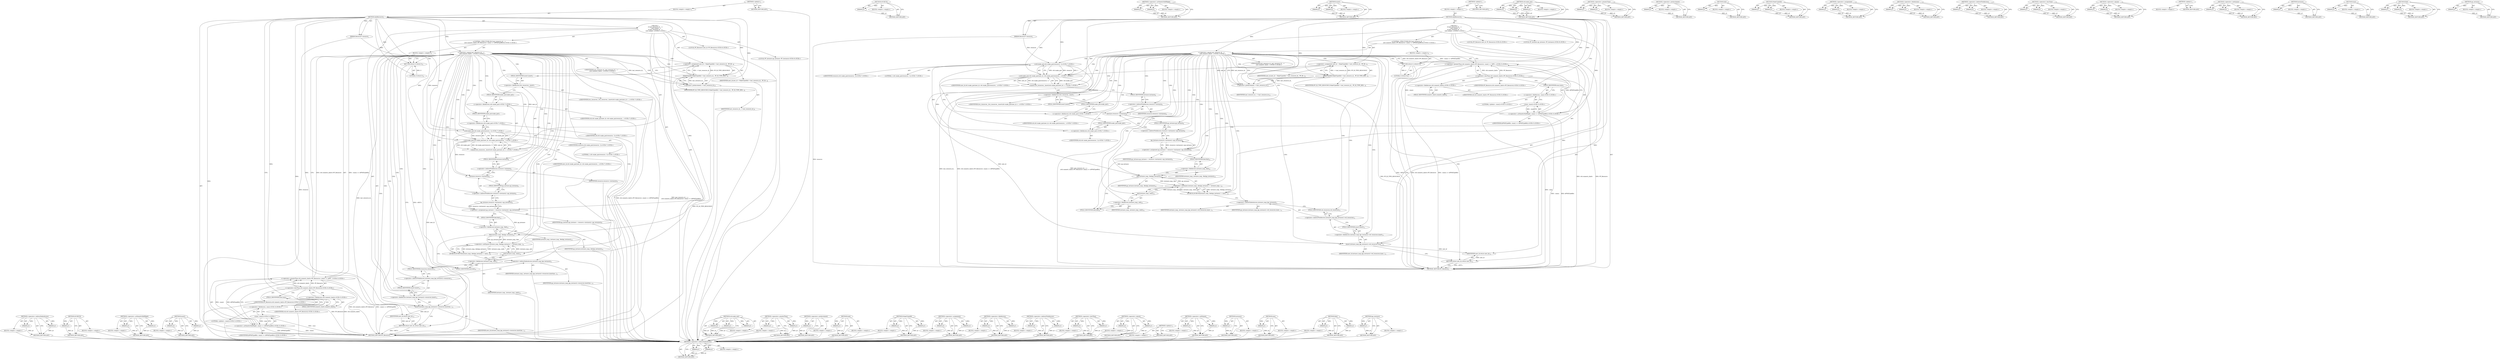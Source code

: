 digraph "pp_instance" {
vulnerable_193 [label=<(METHOD,&lt;operator&gt;.indirectIndexAccess)>];
vulnerable_194 [label=<(PARAM,p1)>];
vulnerable_195 [label=<(PARAM,p2)>];
vulnerable_196 [label=<(BLOCK,&lt;empty&gt;,&lt;empty&gt;)>];
vulnerable_197 [label=<(METHOD_RETURN,ANY)>];
vulnerable_175 [label=<(METHOD,DCHECK)>];
vulnerable_176 [label=<(PARAM,p1)>];
vulnerable_177 [label=<(BLOCK,&lt;empty&gt;,&lt;empty&gt;)>];
vulnerable_178 [label=<(METHOD_RETURN,ANY)>];
vulnerable_128 [label=<(METHOD,&lt;operator&gt;.arithmeticShiftRight)>];
vulnerable_129 [label=<(PARAM,p1)>];
vulnerable_130 [label=<(PARAM,p2)>];
vulnerable_131 [label=<(BLOCK,&lt;empty&gt;,&lt;empty&gt;)>];
vulnerable_132 [label=<(METHOD_RETURN,ANY)>];
vulnerable_151 [label=<(METHOD,insert)>];
vulnerable_152 [label=<(PARAM,p1)>];
vulnerable_153 [label=<(PARAM,p2)>];
vulnerable_154 [label=<(BLOCK,&lt;empty&gt;,&lt;empty&gt;)>];
vulnerable_155 [label=<(METHOD_RETURN,ANY)>];
vulnerable_6 [label=<(METHOD,&lt;global&gt;)<SUB>1</SUB>>];
vulnerable_7 [label=<(BLOCK,&lt;empty&gt;,&lt;empty&gt;)<SUB>1</SUB>>];
vulnerable_8 [label=<(METHOD,AddResource)<SUB>1</SUB>>];
vulnerable_9 [label=<(PARAM,Resource* resource)<SUB>1</SUB>>];
vulnerable_10 [label="<(BLOCK,{
   if (last_resource_id_ ==
      (std::numer...,{
   if (last_resource_id_ ==
      (std::numer...)<SUB>1</SUB>>"];
vulnerable_11 [label="<(CONTROL_STRUCTURE,IF,if (last_resource_id_ ==
      (std::numeric_limits&lt;PP_Resource&gt;::max() &gt;&gt; kPPIdTypeBits)))<SUB>2</SUB>>"];
vulnerable_12 [label="<(&lt;operator&gt;.equals,last_resource_id_ ==
      (std::numeric_limits...)<SUB>2</SUB>>"];
vulnerable_13 [label="<(IDENTIFIER,last_resource_id_,last_resource_id_ ==
      (std::numeric_limits...)<SUB>2</SUB>>"];
vulnerable_14 [label="<(&lt;operator&gt;.greaterThan,std::numeric_limits&lt;PP_Resource&gt;::max() &gt;&gt; kPPI...)<SUB>3</SUB>>"];
vulnerable_15 [label="<(&lt;operator&gt;.lessThan,std::numeric_limits&lt;PP_Resource)<SUB>3</SUB>>"];
vulnerable_16 [label="<(&lt;operator&gt;.fieldAccess,std::numeric_limits)<SUB>3</SUB>>"];
vulnerable_17 [label="<(IDENTIFIER,std,std::numeric_limits&lt;PP_Resource)<SUB>3</SUB>>"];
vulnerable_18 [label=<(FIELD_IDENTIFIER,numeric_limits,numeric_limits)<SUB>3</SUB>>];
vulnerable_19 [label="<(IDENTIFIER,PP_Resource,std::numeric_limits&lt;PP_Resource)<SUB>3</SUB>>"];
vulnerable_20 [label="<(&lt;operator&gt;.arithmeticShiftRight,::max() &gt;&gt; kPPIdTypeBits)<SUB>3</SUB>>"];
vulnerable_21 [label="<(max,::max())<SUB>3</SUB>>"];
vulnerable_22 [label="<(&lt;operator&gt;.fieldAccess,::max)<SUB>3</SUB>>"];
vulnerable_23 [label="<(LITERAL,&lt;global&gt;,::max())<SUB>3</SUB>>"];
vulnerable_24 [label=<(FIELD_IDENTIFIER,max,max)<SUB>3</SUB>>];
vulnerable_25 [label="<(IDENTIFIER,kPPIdTypeBits,::max() &gt;&gt; kPPIdTypeBits)<SUB>3</SUB>>"];
vulnerable_26 [label=<(BLOCK,&lt;empty&gt;,&lt;empty&gt;)<SUB>4</SUB>>];
vulnerable_27 [label=<(RETURN,return 0;,return 0;)<SUB>4</SUB>>];
vulnerable_28 [label=<(LITERAL,0,return 0;)<SUB>4</SUB>>];
vulnerable_29 [label="<(LOCAL,PP_Resource new_id: PP_Resource)<SUB>6</SUB>>"];
vulnerable_30 [label=<(&lt;operator&gt;.assignment,new_id = MakeTypedId(++last_resource_id_, PP_ID...)<SUB>6</SUB>>];
vulnerable_31 [label=<(IDENTIFIER,new_id,new_id = MakeTypedId(++last_resource_id_, PP_ID...)<SUB>6</SUB>>];
vulnerable_32 [label=<(MakeTypedId,MakeTypedId(++last_resource_id_, PP_ID_TYPE_RES...)<SUB>6</SUB>>];
vulnerable_33 [label=<(&lt;operator&gt;.preIncrement,++last_resource_id_)<SUB>6</SUB>>];
vulnerable_34 [label=<(IDENTIFIER,last_resource_id_,++last_resource_id_)<SUB>6</SUB>>];
vulnerable_35 [label=<(IDENTIFIER,PP_ID_TYPE_RESOURCE,MakeTypedId(++last_resource_id_, PP_ID_TYPE_RES...)<SUB>6</SUB>>];
vulnerable_36 [label="<(insert,live_resources_.insert(std::make_pair(new_id, s...)<SUB>7</SUB>>"];
vulnerable_37 [label=<(&lt;operator&gt;.fieldAccess,live_resources_.insert)<SUB>7</SUB>>];
vulnerable_38 [label="<(IDENTIFIER,live_resources_,live_resources_.insert(std::make_pair(new_id, s...)<SUB>7</SUB>>"];
vulnerable_39 [label=<(FIELD_IDENTIFIER,insert,insert)<SUB>7</SUB>>];
vulnerable_40 [label="<(std.make_pair,std::make_pair(new_id, std::make_pair(resource,...)<SUB>7</SUB>>"];
vulnerable_41 [label="<(&lt;operator&gt;.fieldAccess,std::make_pair)<SUB>7</SUB>>"];
vulnerable_42 [label="<(IDENTIFIER,std,std::make_pair(new_id, std::make_pair(resource,...)<SUB>7</SUB>>"];
vulnerable_43 [label=<(FIELD_IDENTIFIER,make_pair,make_pair)<SUB>7</SUB>>];
vulnerable_44 [label="<(IDENTIFIER,new_id,std::make_pair(new_id, std::make_pair(resource,...)<SUB>7</SUB>>"];
vulnerable_45 [label="<(std.make_pair,std::make_pair(resource, 1))<SUB>7</SUB>>"];
vulnerable_46 [label="<(&lt;operator&gt;.fieldAccess,std::make_pair)<SUB>7</SUB>>"];
vulnerable_47 [label="<(IDENTIFIER,std,std::make_pair(resource, 1))<SUB>7</SUB>>"];
vulnerable_48 [label=<(FIELD_IDENTIFIER,make_pair,make_pair)<SUB>7</SUB>>];
vulnerable_49 [label="<(IDENTIFIER,resource,std::make_pair(resource, 1))<SUB>7</SUB>>"];
vulnerable_50 [label="<(LITERAL,1,std::make_pair(resource, 1))<SUB>7</SUB>>"];
vulnerable_51 [label="<(LOCAL,PP_Instance pp_instance: PP_Instance)<SUB>9</SUB>>"];
vulnerable_52 [label=<(&lt;operator&gt;.assignment,pp_instance = resource-&gt;instance()-&gt;pp_instance())<SUB>9</SUB>>];
vulnerable_53 [label=<(IDENTIFIER,pp_instance,pp_instance = resource-&gt;instance()-&gt;pp_instance())<SUB>9</SUB>>];
vulnerable_54 [label=<(pp_instance,resource-&gt;instance()-&gt;pp_instance())<SUB>9</SUB>>];
vulnerable_55 [label=<(&lt;operator&gt;.indirectFieldAccess,resource-&gt;instance()-&gt;pp_instance)<SUB>9</SUB>>];
vulnerable_56 [label=<(instance,resource-&gt;instance())<SUB>9</SUB>>];
vulnerable_57 [label=<(&lt;operator&gt;.indirectFieldAccess,resource-&gt;instance)<SUB>9</SUB>>];
vulnerable_58 [label=<(IDENTIFIER,resource,resource-&gt;instance())<SUB>9</SUB>>];
vulnerable_59 [label=<(FIELD_IDENTIFIER,instance,instance)<SUB>9</SUB>>];
vulnerable_60 [label=<(FIELD_IDENTIFIER,pp_instance,pp_instance)<SUB>9</SUB>>];
vulnerable_61 [label=<(DCHECK,DCHECK(instance_map_.find(pp_instance) != insta...)<SUB>10</SUB>>];
vulnerable_62 [label=<(&lt;operator&gt;.notEquals,instance_map_.find(pp_instance) != instance_map...)<SUB>10</SUB>>];
vulnerable_63 [label=<(find,instance_map_.find(pp_instance))<SUB>10</SUB>>];
vulnerable_64 [label=<(&lt;operator&gt;.fieldAccess,instance_map_.find)<SUB>10</SUB>>];
vulnerable_65 [label=<(IDENTIFIER,instance_map_,instance_map_.find(pp_instance))<SUB>10</SUB>>];
vulnerable_66 [label=<(FIELD_IDENTIFIER,find,find)<SUB>10</SUB>>];
vulnerable_67 [label=<(IDENTIFIER,pp_instance,instance_map_.find(pp_instance))<SUB>10</SUB>>];
vulnerable_68 [label=<(end,instance_map_.end())<SUB>10</SUB>>];
vulnerable_69 [label=<(&lt;operator&gt;.fieldAccess,instance_map_.end)<SUB>10</SUB>>];
vulnerable_70 [label=<(IDENTIFIER,instance_map_,instance_map_.end())<SUB>10</SUB>>];
vulnerable_71 [label=<(FIELD_IDENTIFIER,end,end)<SUB>10</SUB>>];
vulnerable_72 [label=<(insert,instance_map_[pp_instance]-&gt;resources.insert(ne...)<SUB>11</SUB>>];
vulnerable_73 [label=<(&lt;operator&gt;.fieldAccess,instance_map_[pp_instance]-&gt;resources.insert)<SUB>11</SUB>>];
vulnerable_74 [label=<(&lt;operator&gt;.indirectFieldAccess,instance_map_[pp_instance]-&gt;resources)<SUB>11</SUB>>];
vulnerable_75 [label=<(&lt;operator&gt;.indirectIndexAccess,instance_map_[pp_instance])<SUB>11</SUB>>];
vulnerable_76 [label=<(IDENTIFIER,instance_map_,instance_map_[pp_instance]-&gt;resources.insert(ne...)<SUB>11</SUB>>];
vulnerable_77 [label=<(IDENTIFIER,pp_instance,instance_map_[pp_instance]-&gt;resources.insert(ne...)<SUB>11</SUB>>];
vulnerable_78 [label=<(FIELD_IDENTIFIER,resources,resources)<SUB>11</SUB>>];
vulnerable_79 [label=<(FIELD_IDENTIFIER,insert,insert)<SUB>11</SUB>>];
vulnerable_80 [label=<(IDENTIFIER,new_id,instance_map_[pp_instance]-&gt;resources.insert(ne...)<SUB>11</SUB>>];
vulnerable_81 [label=<(RETURN,return new_id;,return new_id;)<SUB>12</SUB>>];
vulnerable_82 [label=<(IDENTIFIER,new_id,return new_id;)<SUB>12</SUB>>];
vulnerable_83 [label=<(METHOD_RETURN,PP_Resource)<SUB>1</SUB>>];
vulnerable_85 [label=<(METHOD_RETURN,ANY)<SUB>1</SUB>>];
vulnerable_156 [label=<(METHOD,std.make_pair)>];
vulnerable_157 [label=<(PARAM,p1)>];
vulnerable_158 [label=<(PARAM,p2)>];
vulnerable_159 [label=<(PARAM,p3)>];
vulnerable_160 [label=<(BLOCK,&lt;empty&gt;,&lt;empty&gt;)>];
vulnerable_161 [label=<(METHOD_RETURN,ANY)>];
vulnerable_113 [label=<(METHOD,&lt;operator&gt;.greaterThan)>];
vulnerable_114 [label=<(PARAM,p1)>];
vulnerable_115 [label=<(PARAM,p2)>];
vulnerable_116 [label=<(BLOCK,&lt;empty&gt;,&lt;empty&gt;)>];
vulnerable_117 [label=<(METHOD_RETURN,ANY)>];
vulnerable_147 [label=<(METHOD,&lt;operator&gt;.preIncrement)>];
vulnerable_148 [label=<(PARAM,p1)>];
vulnerable_149 [label=<(BLOCK,&lt;empty&gt;,&lt;empty&gt;)>];
vulnerable_150 [label=<(METHOD_RETURN,ANY)>];
vulnerable_189 [label=<(METHOD,end)>];
vulnerable_190 [label=<(PARAM,p1)>];
vulnerable_191 [label=<(BLOCK,&lt;empty&gt;,&lt;empty&gt;)>];
vulnerable_192 [label=<(METHOD_RETURN,ANY)>];
vulnerable_142 [label=<(METHOD,MakeTypedId)>];
vulnerable_143 [label=<(PARAM,p1)>];
vulnerable_144 [label=<(PARAM,p2)>];
vulnerable_145 [label=<(BLOCK,&lt;empty&gt;,&lt;empty&gt;)>];
vulnerable_146 [label=<(METHOD_RETURN,ANY)>];
vulnerable_137 [label=<(METHOD,&lt;operator&gt;.assignment)>];
vulnerable_138 [label=<(PARAM,p1)>];
vulnerable_139 [label=<(PARAM,p2)>];
vulnerable_140 [label=<(BLOCK,&lt;empty&gt;,&lt;empty&gt;)>];
vulnerable_141 [label=<(METHOD_RETURN,ANY)>];
vulnerable_123 [label=<(METHOD,&lt;operator&gt;.fieldAccess)>];
vulnerable_124 [label=<(PARAM,p1)>];
vulnerable_125 [label=<(PARAM,p2)>];
vulnerable_126 [label=<(BLOCK,&lt;empty&gt;,&lt;empty&gt;)>];
vulnerable_127 [label=<(METHOD_RETURN,ANY)>];
vulnerable_166 [label=<(METHOD,&lt;operator&gt;.indirectFieldAccess)>];
vulnerable_167 [label=<(PARAM,p1)>];
vulnerable_168 [label=<(PARAM,p2)>];
vulnerable_169 [label=<(BLOCK,&lt;empty&gt;,&lt;empty&gt;)>];
vulnerable_170 [label=<(METHOD_RETURN,ANY)>];
vulnerable_118 [label=<(METHOD,&lt;operator&gt;.lessThan)>];
vulnerable_119 [label=<(PARAM,p1)>];
vulnerable_120 [label=<(PARAM,p2)>];
vulnerable_121 [label=<(BLOCK,&lt;empty&gt;,&lt;empty&gt;)>];
vulnerable_122 [label=<(METHOD_RETURN,ANY)>];
vulnerable_108 [label=<(METHOD,&lt;operator&gt;.equals)>];
vulnerable_109 [label=<(PARAM,p1)>];
vulnerable_110 [label=<(PARAM,p2)>];
vulnerable_111 [label=<(BLOCK,&lt;empty&gt;,&lt;empty&gt;)>];
vulnerable_112 [label=<(METHOD_RETURN,ANY)>];
vulnerable_102 [label=<(METHOD,&lt;global&gt;)<SUB>1</SUB>>];
vulnerable_103 [label=<(BLOCK,&lt;empty&gt;,&lt;empty&gt;)>];
vulnerable_104 [label=<(METHOD_RETURN,ANY)>];
vulnerable_179 [label=<(METHOD,&lt;operator&gt;.notEquals)>];
vulnerable_180 [label=<(PARAM,p1)>];
vulnerable_181 [label=<(PARAM,p2)>];
vulnerable_182 [label=<(BLOCK,&lt;empty&gt;,&lt;empty&gt;)>];
vulnerable_183 [label=<(METHOD_RETURN,ANY)>];
vulnerable_171 [label=<(METHOD,instance)>];
vulnerable_172 [label=<(PARAM,p1)>];
vulnerable_173 [label=<(BLOCK,&lt;empty&gt;,&lt;empty&gt;)>];
vulnerable_174 [label=<(METHOD_RETURN,ANY)>];
vulnerable_133 [label=<(METHOD,max)>];
vulnerable_134 [label=<(PARAM,p1)>];
vulnerable_135 [label=<(BLOCK,&lt;empty&gt;,&lt;empty&gt;)>];
vulnerable_136 [label=<(METHOD_RETURN,ANY)>];
vulnerable_184 [label=<(METHOD,find)>];
vulnerable_185 [label=<(PARAM,p1)>];
vulnerable_186 [label=<(PARAM,p2)>];
vulnerable_187 [label=<(BLOCK,&lt;empty&gt;,&lt;empty&gt;)>];
vulnerable_188 [label=<(METHOD_RETURN,ANY)>];
vulnerable_162 [label=<(METHOD,pp_instance)>];
vulnerable_163 [label=<(PARAM,p1)>];
vulnerable_164 [label=<(BLOCK,&lt;empty&gt;,&lt;empty&gt;)>];
vulnerable_165 [label=<(METHOD_RETURN,ANY)>];
fixed_193 [label=<(METHOD,&lt;operator&gt;.indirectIndexAccess)>];
fixed_194 [label=<(PARAM,p1)>];
fixed_195 [label=<(PARAM,p2)>];
fixed_196 [label=<(BLOCK,&lt;empty&gt;,&lt;empty&gt;)>];
fixed_197 [label=<(METHOD_RETURN,ANY)>];
fixed_175 [label=<(METHOD,DCHECK)>];
fixed_176 [label=<(PARAM,p1)>];
fixed_177 [label=<(BLOCK,&lt;empty&gt;,&lt;empty&gt;)>];
fixed_178 [label=<(METHOD_RETURN,ANY)>];
fixed_128 [label=<(METHOD,&lt;operator&gt;.arithmeticShiftRight)>];
fixed_129 [label=<(PARAM,p1)>];
fixed_130 [label=<(PARAM,p2)>];
fixed_131 [label=<(BLOCK,&lt;empty&gt;,&lt;empty&gt;)>];
fixed_132 [label=<(METHOD_RETURN,ANY)>];
fixed_151 [label=<(METHOD,insert)>];
fixed_152 [label=<(PARAM,p1)>];
fixed_153 [label=<(PARAM,p2)>];
fixed_154 [label=<(BLOCK,&lt;empty&gt;,&lt;empty&gt;)>];
fixed_155 [label=<(METHOD_RETURN,ANY)>];
fixed_6 [label=<(METHOD,&lt;global&gt;)<SUB>1</SUB>>];
fixed_7 [label=<(BLOCK,&lt;empty&gt;,&lt;empty&gt;)<SUB>1</SUB>>];
fixed_8 [label=<(METHOD,AddResource)<SUB>1</SUB>>];
fixed_9 [label=<(PARAM,Resource* resource)<SUB>1</SUB>>];
fixed_10 [label="<(BLOCK,{
   if (last_resource_id_ ==
      (std::numer...,{
   if (last_resource_id_ ==
      (std::numer...)<SUB>1</SUB>>"];
fixed_11 [label="<(CONTROL_STRUCTURE,IF,if (last_resource_id_ ==
      (std::numeric_limits&lt;PP_Resource&gt;::max() &gt;&gt; kPPIdTypeBits)))<SUB>2</SUB>>"];
fixed_12 [label="<(&lt;operator&gt;.equals,last_resource_id_ ==
      (std::numeric_limits...)<SUB>2</SUB>>"];
fixed_13 [label="<(IDENTIFIER,last_resource_id_,last_resource_id_ ==
      (std::numeric_limits...)<SUB>2</SUB>>"];
fixed_14 [label="<(&lt;operator&gt;.greaterThan,std::numeric_limits&lt;PP_Resource&gt;::max() &gt;&gt; kPPI...)<SUB>3</SUB>>"];
fixed_15 [label="<(&lt;operator&gt;.lessThan,std::numeric_limits&lt;PP_Resource)<SUB>3</SUB>>"];
fixed_16 [label="<(&lt;operator&gt;.fieldAccess,std::numeric_limits)<SUB>3</SUB>>"];
fixed_17 [label="<(IDENTIFIER,std,std::numeric_limits&lt;PP_Resource)<SUB>3</SUB>>"];
fixed_18 [label=<(FIELD_IDENTIFIER,numeric_limits,numeric_limits)<SUB>3</SUB>>];
fixed_19 [label="<(IDENTIFIER,PP_Resource,std::numeric_limits&lt;PP_Resource)<SUB>3</SUB>>"];
fixed_20 [label="<(&lt;operator&gt;.arithmeticShiftRight,::max() &gt;&gt; kPPIdTypeBits)<SUB>3</SUB>>"];
fixed_21 [label="<(max,::max())<SUB>3</SUB>>"];
fixed_22 [label="<(&lt;operator&gt;.fieldAccess,::max)<SUB>3</SUB>>"];
fixed_23 [label="<(LITERAL,&lt;global&gt;,::max())<SUB>3</SUB>>"];
fixed_24 [label=<(FIELD_IDENTIFIER,max,max)<SUB>3</SUB>>];
fixed_25 [label="<(IDENTIFIER,kPPIdTypeBits,::max() &gt;&gt; kPPIdTypeBits)<SUB>3</SUB>>"];
fixed_26 [label=<(BLOCK,&lt;empty&gt;,&lt;empty&gt;)<SUB>4</SUB>>];
fixed_27 [label=<(RETURN,return 0;,return 0;)<SUB>4</SUB>>];
fixed_28 [label=<(LITERAL,0,return 0;)<SUB>4</SUB>>];
fixed_29 [label="<(LOCAL,PP_Resource new_id: PP_Resource)<SUB>6</SUB>>"];
fixed_30 [label=<(&lt;operator&gt;.assignment,new_id = MakeTypedId(++last_resource_id_, PP_ID...)<SUB>6</SUB>>];
fixed_31 [label=<(IDENTIFIER,new_id,new_id = MakeTypedId(++last_resource_id_, PP_ID...)<SUB>6</SUB>>];
fixed_32 [label=<(MakeTypedId,MakeTypedId(++last_resource_id_, PP_ID_TYPE_RES...)<SUB>6</SUB>>];
fixed_33 [label=<(&lt;operator&gt;.preIncrement,++last_resource_id_)<SUB>6</SUB>>];
fixed_34 [label=<(IDENTIFIER,last_resource_id_,++last_resource_id_)<SUB>6</SUB>>];
fixed_35 [label=<(IDENTIFIER,PP_ID_TYPE_RESOURCE,MakeTypedId(++last_resource_id_, PP_ID_TYPE_RES...)<SUB>6</SUB>>];
fixed_36 [label="<(insert,live_resources_.insert(std::make_pair(new_id, s...)<SUB>7</SUB>>"];
fixed_37 [label=<(&lt;operator&gt;.fieldAccess,live_resources_.insert)<SUB>7</SUB>>];
fixed_38 [label="<(IDENTIFIER,live_resources_,live_resources_.insert(std::make_pair(new_id, s...)<SUB>7</SUB>>"];
fixed_39 [label=<(FIELD_IDENTIFIER,insert,insert)<SUB>7</SUB>>];
fixed_40 [label="<(std.make_pair,std::make_pair(new_id, std::make_pair(resource,...)<SUB>7</SUB>>"];
fixed_41 [label="<(&lt;operator&gt;.fieldAccess,std::make_pair)<SUB>7</SUB>>"];
fixed_42 [label="<(IDENTIFIER,std,std::make_pair(new_id, std::make_pair(resource,...)<SUB>7</SUB>>"];
fixed_43 [label=<(FIELD_IDENTIFIER,make_pair,make_pair)<SUB>7</SUB>>];
fixed_44 [label="<(IDENTIFIER,new_id,std::make_pair(new_id, std::make_pair(resource,...)<SUB>7</SUB>>"];
fixed_45 [label="<(std.make_pair,std::make_pair(resource, 1))<SUB>7</SUB>>"];
fixed_46 [label="<(&lt;operator&gt;.fieldAccess,std::make_pair)<SUB>7</SUB>>"];
fixed_47 [label="<(IDENTIFIER,std,std::make_pair(resource, 1))<SUB>7</SUB>>"];
fixed_48 [label=<(FIELD_IDENTIFIER,make_pair,make_pair)<SUB>7</SUB>>];
fixed_49 [label="<(IDENTIFIER,resource,std::make_pair(resource, 1))<SUB>7</SUB>>"];
fixed_50 [label="<(LITERAL,1,std::make_pair(resource, 1))<SUB>7</SUB>>"];
fixed_51 [label="<(LOCAL,PP_Instance pp_instance: PP_Instance)<SUB>9</SUB>>"];
fixed_52 [label=<(&lt;operator&gt;.assignment,pp_instance = resource-&gt;instance()-&gt;pp_instance())<SUB>9</SUB>>];
fixed_53 [label=<(IDENTIFIER,pp_instance,pp_instance = resource-&gt;instance()-&gt;pp_instance())<SUB>9</SUB>>];
fixed_54 [label=<(pp_instance,resource-&gt;instance()-&gt;pp_instance())<SUB>9</SUB>>];
fixed_55 [label=<(&lt;operator&gt;.indirectFieldAccess,resource-&gt;instance()-&gt;pp_instance)<SUB>9</SUB>>];
fixed_56 [label=<(instance,resource-&gt;instance())<SUB>9</SUB>>];
fixed_57 [label=<(&lt;operator&gt;.indirectFieldAccess,resource-&gt;instance)<SUB>9</SUB>>];
fixed_58 [label=<(IDENTIFIER,resource,resource-&gt;instance())<SUB>9</SUB>>];
fixed_59 [label=<(FIELD_IDENTIFIER,instance,instance)<SUB>9</SUB>>];
fixed_60 [label=<(FIELD_IDENTIFIER,pp_instance,pp_instance)<SUB>9</SUB>>];
fixed_61 [label=<(DCHECK,DCHECK(instance_map_.find(pp_instance) != insta...)<SUB>10</SUB>>];
fixed_62 [label=<(&lt;operator&gt;.notEquals,instance_map_.find(pp_instance) != instance_map...)<SUB>10</SUB>>];
fixed_63 [label=<(find,instance_map_.find(pp_instance))<SUB>10</SUB>>];
fixed_64 [label=<(&lt;operator&gt;.fieldAccess,instance_map_.find)<SUB>10</SUB>>];
fixed_65 [label=<(IDENTIFIER,instance_map_,instance_map_.find(pp_instance))<SUB>10</SUB>>];
fixed_66 [label=<(FIELD_IDENTIFIER,find,find)<SUB>10</SUB>>];
fixed_67 [label=<(IDENTIFIER,pp_instance,instance_map_.find(pp_instance))<SUB>10</SUB>>];
fixed_68 [label=<(end,instance_map_.end())<SUB>10</SUB>>];
fixed_69 [label=<(&lt;operator&gt;.fieldAccess,instance_map_.end)<SUB>10</SUB>>];
fixed_70 [label=<(IDENTIFIER,instance_map_,instance_map_.end())<SUB>10</SUB>>];
fixed_71 [label=<(FIELD_IDENTIFIER,end,end)<SUB>10</SUB>>];
fixed_72 [label=<(insert,instance_map_[pp_instance]-&gt;ref_resources.inser...)<SUB>11</SUB>>];
fixed_73 [label=<(&lt;operator&gt;.fieldAccess,instance_map_[pp_instance]-&gt;ref_resources.insert)<SUB>11</SUB>>];
fixed_74 [label=<(&lt;operator&gt;.indirectFieldAccess,instance_map_[pp_instance]-&gt;ref_resources)<SUB>11</SUB>>];
fixed_75 [label=<(&lt;operator&gt;.indirectIndexAccess,instance_map_[pp_instance])<SUB>11</SUB>>];
fixed_76 [label=<(IDENTIFIER,instance_map_,instance_map_[pp_instance]-&gt;ref_resources.inser...)<SUB>11</SUB>>];
fixed_77 [label=<(IDENTIFIER,pp_instance,instance_map_[pp_instance]-&gt;ref_resources.inser...)<SUB>11</SUB>>];
fixed_78 [label=<(FIELD_IDENTIFIER,ref_resources,ref_resources)<SUB>11</SUB>>];
fixed_79 [label=<(FIELD_IDENTIFIER,insert,insert)<SUB>11</SUB>>];
fixed_80 [label=<(IDENTIFIER,new_id,instance_map_[pp_instance]-&gt;ref_resources.inser...)<SUB>11</SUB>>];
fixed_81 [label=<(RETURN,return new_id;,return new_id;)<SUB>12</SUB>>];
fixed_82 [label=<(IDENTIFIER,new_id,return new_id;)<SUB>12</SUB>>];
fixed_83 [label=<(METHOD_RETURN,PP_Resource)<SUB>1</SUB>>];
fixed_85 [label=<(METHOD_RETURN,ANY)<SUB>1</SUB>>];
fixed_156 [label=<(METHOD,std.make_pair)>];
fixed_157 [label=<(PARAM,p1)>];
fixed_158 [label=<(PARAM,p2)>];
fixed_159 [label=<(PARAM,p3)>];
fixed_160 [label=<(BLOCK,&lt;empty&gt;,&lt;empty&gt;)>];
fixed_161 [label=<(METHOD_RETURN,ANY)>];
fixed_113 [label=<(METHOD,&lt;operator&gt;.greaterThan)>];
fixed_114 [label=<(PARAM,p1)>];
fixed_115 [label=<(PARAM,p2)>];
fixed_116 [label=<(BLOCK,&lt;empty&gt;,&lt;empty&gt;)>];
fixed_117 [label=<(METHOD_RETURN,ANY)>];
fixed_147 [label=<(METHOD,&lt;operator&gt;.preIncrement)>];
fixed_148 [label=<(PARAM,p1)>];
fixed_149 [label=<(BLOCK,&lt;empty&gt;,&lt;empty&gt;)>];
fixed_150 [label=<(METHOD_RETURN,ANY)>];
fixed_189 [label=<(METHOD,end)>];
fixed_190 [label=<(PARAM,p1)>];
fixed_191 [label=<(BLOCK,&lt;empty&gt;,&lt;empty&gt;)>];
fixed_192 [label=<(METHOD_RETURN,ANY)>];
fixed_142 [label=<(METHOD,MakeTypedId)>];
fixed_143 [label=<(PARAM,p1)>];
fixed_144 [label=<(PARAM,p2)>];
fixed_145 [label=<(BLOCK,&lt;empty&gt;,&lt;empty&gt;)>];
fixed_146 [label=<(METHOD_RETURN,ANY)>];
fixed_137 [label=<(METHOD,&lt;operator&gt;.assignment)>];
fixed_138 [label=<(PARAM,p1)>];
fixed_139 [label=<(PARAM,p2)>];
fixed_140 [label=<(BLOCK,&lt;empty&gt;,&lt;empty&gt;)>];
fixed_141 [label=<(METHOD_RETURN,ANY)>];
fixed_123 [label=<(METHOD,&lt;operator&gt;.fieldAccess)>];
fixed_124 [label=<(PARAM,p1)>];
fixed_125 [label=<(PARAM,p2)>];
fixed_126 [label=<(BLOCK,&lt;empty&gt;,&lt;empty&gt;)>];
fixed_127 [label=<(METHOD_RETURN,ANY)>];
fixed_166 [label=<(METHOD,&lt;operator&gt;.indirectFieldAccess)>];
fixed_167 [label=<(PARAM,p1)>];
fixed_168 [label=<(PARAM,p2)>];
fixed_169 [label=<(BLOCK,&lt;empty&gt;,&lt;empty&gt;)>];
fixed_170 [label=<(METHOD_RETURN,ANY)>];
fixed_118 [label=<(METHOD,&lt;operator&gt;.lessThan)>];
fixed_119 [label=<(PARAM,p1)>];
fixed_120 [label=<(PARAM,p2)>];
fixed_121 [label=<(BLOCK,&lt;empty&gt;,&lt;empty&gt;)>];
fixed_122 [label=<(METHOD_RETURN,ANY)>];
fixed_108 [label=<(METHOD,&lt;operator&gt;.equals)>];
fixed_109 [label=<(PARAM,p1)>];
fixed_110 [label=<(PARAM,p2)>];
fixed_111 [label=<(BLOCK,&lt;empty&gt;,&lt;empty&gt;)>];
fixed_112 [label=<(METHOD_RETURN,ANY)>];
fixed_102 [label=<(METHOD,&lt;global&gt;)<SUB>1</SUB>>];
fixed_103 [label=<(BLOCK,&lt;empty&gt;,&lt;empty&gt;)>];
fixed_104 [label=<(METHOD_RETURN,ANY)>];
fixed_179 [label=<(METHOD,&lt;operator&gt;.notEquals)>];
fixed_180 [label=<(PARAM,p1)>];
fixed_181 [label=<(PARAM,p2)>];
fixed_182 [label=<(BLOCK,&lt;empty&gt;,&lt;empty&gt;)>];
fixed_183 [label=<(METHOD_RETURN,ANY)>];
fixed_171 [label=<(METHOD,instance)>];
fixed_172 [label=<(PARAM,p1)>];
fixed_173 [label=<(BLOCK,&lt;empty&gt;,&lt;empty&gt;)>];
fixed_174 [label=<(METHOD_RETURN,ANY)>];
fixed_133 [label=<(METHOD,max)>];
fixed_134 [label=<(PARAM,p1)>];
fixed_135 [label=<(BLOCK,&lt;empty&gt;,&lt;empty&gt;)>];
fixed_136 [label=<(METHOD_RETURN,ANY)>];
fixed_184 [label=<(METHOD,find)>];
fixed_185 [label=<(PARAM,p1)>];
fixed_186 [label=<(PARAM,p2)>];
fixed_187 [label=<(BLOCK,&lt;empty&gt;,&lt;empty&gt;)>];
fixed_188 [label=<(METHOD_RETURN,ANY)>];
fixed_162 [label=<(METHOD,pp_instance)>];
fixed_163 [label=<(PARAM,p1)>];
fixed_164 [label=<(BLOCK,&lt;empty&gt;,&lt;empty&gt;)>];
fixed_165 [label=<(METHOD_RETURN,ANY)>];
vulnerable_193 -> vulnerable_194  [key=0, label="AST: "];
vulnerable_193 -> vulnerable_194  [key=1, label="DDG: "];
vulnerable_193 -> vulnerable_196  [key=0, label="AST: "];
vulnerable_193 -> vulnerable_195  [key=0, label="AST: "];
vulnerable_193 -> vulnerable_195  [key=1, label="DDG: "];
vulnerable_193 -> vulnerable_197  [key=0, label="AST: "];
vulnerable_193 -> vulnerable_197  [key=1, label="CFG: "];
vulnerable_194 -> vulnerable_197  [key=0, label="DDG: p1"];
vulnerable_195 -> vulnerable_197  [key=0, label="DDG: p2"];
vulnerable_196 -> fixed_193  [key=0];
vulnerable_197 -> fixed_193  [key=0];
vulnerable_175 -> vulnerable_176  [key=0, label="AST: "];
vulnerable_175 -> vulnerable_176  [key=1, label="DDG: "];
vulnerable_175 -> vulnerable_177  [key=0, label="AST: "];
vulnerable_175 -> vulnerable_178  [key=0, label="AST: "];
vulnerable_175 -> vulnerable_178  [key=1, label="CFG: "];
vulnerable_176 -> vulnerable_178  [key=0, label="DDG: p1"];
vulnerable_177 -> fixed_193  [key=0];
vulnerable_178 -> fixed_193  [key=0];
vulnerable_128 -> vulnerable_129  [key=0, label="AST: "];
vulnerable_128 -> vulnerable_129  [key=1, label="DDG: "];
vulnerable_128 -> vulnerable_131  [key=0, label="AST: "];
vulnerable_128 -> vulnerable_130  [key=0, label="AST: "];
vulnerable_128 -> vulnerable_130  [key=1, label="DDG: "];
vulnerable_128 -> vulnerable_132  [key=0, label="AST: "];
vulnerable_128 -> vulnerable_132  [key=1, label="CFG: "];
vulnerable_129 -> vulnerable_132  [key=0, label="DDG: p1"];
vulnerable_130 -> vulnerable_132  [key=0, label="DDG: p2"];
vulnerable_131 -> fixed_193  [key=0];
vulnerable_132 -> fixed_193  [key=0];
vulnerable_151 -> vulnerable_152  [key=0, label="AST: "];
vulnerable_151 -> vulnerable_152  [key=1, label="DDG: "];
vulnerable_151 -> vulnerable_154  [key=0, label="AST: "];
vulnerable_151 -> vulnerable_153  [key=0, label="AST: "];
vulnerable_151 -> vulnerable_153  [key=1, label="DDG: "];
vulnerable_151 -> vulnerable_155  [key=0, label="AST: "];
vulnerable_151 -> vulnerable_155  [key=1, label="CFG: "];
vulnerable_152 -> vulnerable_155  [key=0, label="DDG: p1"];
vulnerable_153 -> vulnerable_155  [key=0, label="DDG: p2"];
vulnerable_154 -> fixed_193  [key=0];
vulnerable_155 -> fixed_193  [key=0];
vulnerable_6 -> vulnerable_7  [key=0, label="AST: "];
vulnerable_6 -> vulnerable_85  [key=0, label="AST: "];
vulnerable_6 -> vulnerable_85  [key=1, label="CFG: "];
vulnerable_7 -> vulnerable_8  [key=0, label="AST: "];
vulnerable_8 -> vulnerable_9  [key=0, label="AST: "];
vulnerable_8 -> vulnerable_9  [key=1, label="DDG: "];
vulnerable_8 -> vulnerable_10  [key=0, label="AST: "];
vulnerable_8 -> vulnerable_83  [key=0, label="AST: "];
vulnerable_8 -> vulnerable_18  [key=0, label="CFG: "];
vulnerable_8 -> vulnerable_72  [key=0, label="DDG: "];
vulnerable_8 -> vulnerable_82  [key=0, label="DDG: "];
vulnerable_8 -> vulnerable_12  [key=0, label="DDG: "];
vulnerable_8 -> vulnerable_27  [key=0, label="DDG: "];
vulnerable_8 -> vulnerable_32  [key=0, label="DDG: "];
vulnerable_8 -> vulnerable_40  [key=0, label="DDG: "];
vulnerable_8 -> vulnerable_28  [key=0, label="DDG: "];
vulnerable_8 -> vulnerable_33  [key=0, label="DDG: "];
vulnerable_8 -> vulnerable_45  [key=0, label="DDG: "];
vulnerable_8 -> vulnerable_63  [key=0, label="DDG: "];
vulnerable_8 -> vulnerable_15  [key=0, label="DDG: "];
vulnerable_8 -> vulnerable_20  [key=0, label="DDG: "];
vulnerable_9 -> vulnerable_83  [key=0, label="DDG: resource"];
vulnerable_9 -> vulnerable_45  [key=0, label="DDG: resource"];
vulnerable_10 -> vulnerable_11  [key=0, label="AST: "];
vulnerable_10 -> vulnerable_29  [key=0, label="AST: "];
vulnerable_10 -> vulnerable_30  [key=0, label="AST: "];
vulnerable_10 -> vulnerable_36  [key=0, label="AST: "];
vulnerable_10 -> vulnerable_51  [key=0, label="AST: "];
vulnerable_10 -> vulnerable_52  [key=0, label="AST: "];
vulnerable_10 -> vulnerable_61  [key=0, label="AST: "];
vulnerable_10 -> vulnerable_72  [key=0, label="AST: "];
vulnerable_10 -> vulnerable_81  [key=0, label="AST: "];
vulnerable_11 -> vulnerable_12  [key=0, label="AST: "];
vulnerable_11 -> vulnerable_26  [key=0, label="AST: "];
vulnerable_12 -> vulnerable_13  [key=0, label="AST: "];
vulnerable_12 -> vulnerable_14  [key=0, label="AST: "];
vulnerable_12 -> vulnerable_27  [key=0, label="CFG: "];
vulnerable_12 -> vulnerable_27  [key=1, label="CDG: "];
vulnerable_12 -> vulnerable_33  [key=0, label="CFG: "];
vulnerable_12 -> vulnerable_33  [key=1, label="DDG: last_resource_id_"];
vulnerable_12 -> vulnerable_33  [key=2, label="CDG: "];
vulnerable_12 -> vulnerable_83  [key=0, label="DDG: last_resource_id_"];
vulnerable_12 -> vulnerable_83  [key=1, label="DDG: std::numeric_limits&lt;PP_Resource&gt;::max() &gt;&gt; kPPIdTypeBits"];
vulnerable_12 -> vulnerable_83  [key=2, label="DDG: last_resource_id_ ==
      (std::numeric_limits&lt;PP_Resource&gt;::max() &gt;&gt; kPPIdTypeBits)"];
vulnerable_12 -> vulnerable_30  [key=0, label="CDG: "];
vulnerable_12 -> vulnerable_48  [key=0, label="CDG: "];
vulnerable_12 -> vulnerable_32  [key=0, label="CDG: "];
vulnerable_12 -> vulnerable_68  [key=0, label="CDG: "];
vulnerable_12 -> vulnerable_60  [key=0, label="CDG: "];
vulnerable_12 -> vulnerable_73  [key=0, label="CDG: "];
vulnerable_12 -> vulnerable_64  [key=0, label="CDG: "];
vulnerable_12 -> vulnerable_57  [key=0, label="CDG: "];
vulnerable_12 -> vulnerable_66  [key=0, label="CDG: "];
vulnerable_12 -> vulnerable_75  [key=0, label="CDG: "];
vulnerable_12 -> vulnerable_52  [key=0, label="CDG: "];
vulnerable_12 -> vulnerable_37  [key=0, label="CDG: "];
vulnerable_12 -> vulnerable_46  [key=0, label="CDG: "];
vulnerable_12 -> vulnerable_81  [key=0, label="CDG: "];
vulnerable_12 -> vulnerable_72  [key=0, label="CDG: "];
vulnerable_12 -> vulnerable_56  [key=0, label="CDG: "];
vulnerable_12 -> vulnerable_69  [key=0, label="CDG: "];
vulnerable_12 -> vulnerable_74  [key=0, label="CDG: "];
vulnerable_12 -> vulnerable_45  [key=0, label="CDG: "];
vulnerable_12 -> vulnerable_40  [key=0, label="CDG: "];
vulnerable_12 -> vulnerable_59  [key=0, label="CDG: "];
vulnerable_12 -> vulnerable_54  [key=0, label="CDG: "];
vulnerable_12 -> vulnerable_79  [key=0, label="CDG: "];
vulnerable_12 -> vulnerable_43  [key=0, label="CDG: "];
vulnerable_12 -> vulnerable_61  [key=0, label="CDG: "];
vulnerable_12 -> vulnerable_71  [key=0, label="CDG: "];
vulnerable_12 -> vulnerable_36  [key=0, label="CDG: "];
vulnerable_12 -> vulnerable_41  [key=0, label="CDG: "];
vulnerable_12 -> vulnerable_63  [key=0, label="CDG: "];
vulnerable_12 -> vulnerable_55  [key=0, label="CDG: "];
vulnerable_12 -> vulnerable_78  [key=0, label="CDG: "];
vulnerable_12 -> vulnerable_62  [key=0, label="CDG: "];
vulnerable_12 -> vulnerable_39  [key=0, label="CDG: "];
vulnerable_13 -> fixed_193  [key=0];
vulnerable_14 -> vulnerable_15  [key=0, label="AST: "];
vulnerable_14 -> vulnerable_20  [key=0, label="AST: "];
vulnerable_14 -> vulnerable_12  [key=0, label="CFG: "];
vulnerable_14 -> vulnerable_12  [key=1, label="DDG: std::numeric_limits&lt;PP_Resource"];
vulnerable_14 -> vulnerable_12  [key=2, label="DDG: ::max() &gt;&gt; kPPIdTypeBits"];
vulnerable_14 -> vulnerable_83  [key=0, label="DDG: std::numeric_limits&lt;PP_Resource"];
vulnerable_14 -> vulnerable_83  [key=1, label="DDG: ::max() &gt;&gt; kPPIdTypeBits"];
vulnerable_15 -> vulnerable_16  [key=0, label="AST: "];
vulnerable_15 -> vulnerable_19  [key=0, label="AST: "];
vulnerable_15 -> vulnerable_24  [key=0, label="CFG: "];
vulnerable_15 -> vulnerable_83  [key=0, label="DDG: std::numeric_limits"];
vulnerable_15 -> vulnerable_83  [key=1, label="DDG: PP_Resource"];
vulnerable_15 -> vulnerable_14  [key=0, label="DDG: std::numeric_limits"];
vulnerable_15 -> vulnerable_14  [key=1, label="DDG: PP_Resource"];
vulnerable_16 -> vulnerable_17  [key=0, label="AST: "];
vulnerable_16 -> vulnerable_18  [key=0, label="AST: "];
vulnerable_16 -> vulnerable_15  [key=0, label="CFG: "];
vulnerable_17 -> fixed_193  [key=0];
vulnerable_18 -> vulnerable_16  [key=0, label="CFG: "];
vulnerable_19 -> fixed_193  [key=0];
vulnerable_20 -> vulnerable_21  [key=0, label="AST: "];
vulnerable_20 -> vulnerable_25  [key=0, label="AST: "];
vulnerable_20 -> vulnerable_14  [key=0, label="CFG: "];
vulnerable_20 -> vulnerable_14  [key=1, label="DDG: ::max()"];
vulnerable_20 -> vulnerable_14  [key=2, label="DDG: kPPIdTypeBits"];
vulnerable_20 -> vulnerable_83  [key=0, label="DDG: ::max()"];
vulnerable_20 -> vulnerable_83  [key=1, label="DDG: kPPIdTypeBits"];
vulnerable_21 -> vulnerable_22  [key=0, label="AST: "];
vulnerable_21 -> vulnerable_20  [key=0, label="CFG: "];
vulnerable_21 -> vulnerable_20  [key=1, label="DDG: ::max"];
vulnerable_21 -> vulnerable_83  [key=0, label="DDG: ::max"];
vulnerable_22 -> vulnerable_23  [key=0, label="AST: "];
vulnerable_22 -> vulnerable_24  [key=0, label="AST: "];
vulnerable_22 -> vulnerable_21  [key=0, label="CFG: "];
vulnerable_23 -> fixed_193  [key=0];
vulnerable_24 -> vulnerable_22  [key=0, label="CFG: "];
vulnerable_25 -> fixed_193  [key=0];
vulnerable_26 -> vulnerable_27  [key=0, label="AST: "];
vulnerable_27 -> vulnerable_28  [key=0, label="AST: "];
vulnerable_27 -> vulnerable_83  [key=0, label="CFG: "];
vulnerable_27 -> vulnerable_83  [key=1, label="DDG: &lt;RET&gt;"];
vulnerable_28 -> vulnerable_27  [key=0, label="DDG: 0"];
vulnerable_29 -> fixed_193  [key=0];
vulnerable_30 -> vulnerable_31  [key=0, label="AST: "];
vulnerable_30 -> vulnerable_32  [key=0, label="AST: "];
vulnerable_30 -> vulnerable_39  [key=0, label="CFG: "];
vulnerable_30 -> vulnerable_40  [key=0, label="DDG: new_id"];
vulnerable_31 -> fixed_193  [key=0];
vulnerable_32 -> vulnerable_33  [key=0, label="AST: "];
vulnerable_32 -> vulnerable_35  [key=0, label="AST: "];
vulnerable_32 -> vulnerable_30  [key=0, label="CFG: "];
vulnerable_32 -> vulnerable_30  [key=1, label="DDG: ++last_resource_id_"];
vulnerable_32 -> vulnerable_30  [key=2, label="DDG: PP_ID_TYPE_RESOURCE"];
vulnerable_32 -> vulnerable_83  [key=0, label="DDG: PP_ID_TYPE_RESOURCE"];
vulnerable_33 -> vulnerable_34  [key=0, label="AST: "];
vulnerable_33 -> vulnerable_32  [key=0, label="CFG: "];
vulnerable_33 -> vulnerable_32  [key=1, label="DDG: last_resource_id_"];
vulnerable_34 -> fixed_193  [key=0];
vulnerable_35 -> fixed_193  [key=0];
vulnerable_36 -> vulnerable_37  [key=0, label="AST: "];
vulnerable_36 -> vulnerable_40  [key=0, label="AST: "];
vulnerable_36 -> vulnerable_59  [key=0, label="CFG: "];
vulnerable_37 -> vulnerable_38  [key=0, label="AST: "];
vulnerable_37 -> vulnerable_39  [key=0, label="AST: "];
vulnerable_37 -> vulnerable_43  [key=0, label="CFG: "];
vulnerable_38 -> fixed_193  [key=0];
vulnerable_39 -> vulnerable_37  [key=0, label="CFG: "];
vulnerable_40 -> vulnerable_41  [key=0, label="AST: "];
vulnerable_40 -> vulnerable_44  [key=0, label="AST: "];
vulnerable_40 -> vulnerable_45  [key=0, label="AST: "];
vulnerable_40 -> vulnerable_36  [key=0, label="CFG: "];
vulnerable_40 -> vulnerable_36  [key=1, label="DDG: std::make_pair"];
vulnerable_40 -> vulnerable_36  [key=2, label="DDG: new_id"];
vulnerable_40 -> vulnerable_36  [key=3, label="DDG: std::make_pair(resource, 1)"];
vulnerable_40 -> vulnerable_72  [key=0, label="DDG: new_id"];
vulnerable_41 -> vulnerable_42  [key=0, label="AST: "];
vulnerable_41 -> vulnerable_43  [key=0, label="AST: "];
vulnerable_41 -> vulnerable_48  [key=0, label="CFG: "];
vulnerable_42 -> fixed_193  [key=0];
vulnerable_43 -> vulnerable_41  [key=0, label="CFG: "];
vulnerable_44 -> fixed_193  [key=0];
vulnerable_45 -> vulnerable_46  [key=0, label="AST: "];
vulnerable_45 -> vulnerable_49  [key=0, label="AST: "];
vulnerable_45 -> vulnerable_50  [key=0, label="AST: "];
vulnerable_45 -> vulnerable_40  [key=0, label="CFG: "];
vulnerable_45 -> vulnerable_40  [key=1, label="DDG: std::make_pair"];
vulnerable_45 -> vulnerable_40  [key=2, label="DDG: resource"];
vulnerable_45 -> vulnerable_40  [key=3, label="DDG: 1"];
vulnerable_45 -> vulnerable_56  [key=0, label="DDG: resource"];
vulnerable_46 -> vulnerable_47  [key=0, label="AST: "];
vulnerable_46 -> vulnerable_48  [key=0, label="AST: "];
vulnerable_46 -> vulnerable_45  [key=0, label="CFG: "];
vulnerable_47 -> fixed_193  [key=0];
vulnerable_48 -> vulnerable_46  [key=0, label="CFG: "];
vulnerable_49 -> fixed_193  [key=0];
vulnerable_50 -> fixed_193  [key=0];
vulnerable_51 -> fixed_193  [key=0];
vulnerable_52 -> vulnerable_53  [key=0, label="AST: "];
vulnerable_52 -> vulnerable_54  [key=0, label="AST: "];
vulnerable_52 -> vulnerable_66  [key=0, label="CFG: "];
vulnerable_52 -> vulnerable_63  [key=0, label="DDG: pp_instance"];
vulnerable_53 -> fixed_193  [key=0];
vulnerable_54 -> vulnerable_55  [key=0, label="AST: "];
vulnerable_54 -> vulnerable_52  [key=0, label="CFG: "];
vulnerable_54 -> vulnerable_52  [key=1, label="DDG: resource-&gt;instance()-&gt;pp_instance"];
vulnerable_55 -> vulnerable_56  [key=0, label="AST: "];
vulnerable_55 -> vulnerable_60  [key=0, label="AST: "];
vulnerable_55 -> vulnerable_54  [key=0, label="CFG: "];
vulnerable_56 -> vulnerable_57  [key=0, label="AST: "];
vulnerable_56 -> vulnerable_60  [key=0, label="CFG: "];
vulnerable_57 -> vulnerable_58  [key=0, label="AST: "];
vulnerable_57 -> vulnerable_59  [key=0, label="AST: "];
vulnerable_57 -> vulnerable_56  [key=0, label="CFG: "];
vulnerable_58 -> fixed_193  [key=0];
vulnerable_59 -> vulnerable_57  [key=0, label="CFG: "];
vulnerable_60 -> vulnerable_55  [key=0, label="CFG: "];
vulnerable_61 -> vulnerable_62  [key=0, label="AST: "];
vulnerable_61 -> vulnerable_75  [key=0, label="CFG: "];
vulnerable_62 -> vulnerable_63  [key=0, label="AST: "];
vulnerable_62 -> vulnerable_68  [key=0, label="AST: "];
vulnerable_62 -> vulnerable_61  [key=0, label="CFG: "];
vulnerable_62 -> vulnerable_61  [key=1, label="DDG: instance_map_.find(pp_instance)"];
vulnerable_62 -> vulnerable_61  [key=2, label="DDG: instance_map_.end()"];
vulnerable_63 -> vulnerable_64  [key=0, label="AST: "];
vulnerable_63 -> vulnerable_67  [key=0, label="AST: "];
vulnerable_63 -> vulnerable_71  [key=0, label="CFG: "];
vulnerable_63 -> vulnerable_62  [key=0, label="DDG: instance_map_.find"];
vulnerable_63 -> vulnerable_62  [key=1, label="DDG: pp_instance"];
vulnerable_64 -> vulnerable_65  [key=0, label="AST: "];
vulnerable_64 -> vulnerable_66  [key=0, label="AST: "];
vulnerable_64 -> vulnerable_63  [key=0, label="CFG: "];
vulnerable_65 -> fixed_193  [key=0];
vulnerable_66 -> vulnerable_64  [key=0, label="CFG: "];
vulnerable_67 -> fixed_193  [key=0];
vulnerable_68 -> vulnerable_69  [key=0, label="AST: "];
vulnerable_68 -> vulnerable_62  [key=0, label="CFG: "];
vulnerable_68 -> vulnerable_62  [key=1, label="DDG: instance_map_.end"];
vulnerable_69 -> vulnerable_70  [key=0, label="AST: "];
vulnerable_69 -> vulnerable_71  [key=0, label="AST: "];
vulnerable_69 -> vulnerable_68  [key=0, label="CFG: "];
vulnerable_70 -> fixed_193  [key=0];
vulnerable_71 -> vulnerable_69  [key=0, label="CFG: "];
vulnerable_72 -> vulnerable_73  [key=0, label="AST: "];
vulnerable_72 -> vulnerable_80  [key=0, label="AST: "];
vulnerable_72 -> vulnerable_81  [key=0, label="CFG: "];
vulnerable_72 -> vulnerable_82  [key=0, label="DDG: new_id"];
vulnerable_73 -> vulnerable_74  [key=0, label="AST: "];
vulnerable_73 -> vulnerable_79  [key=0, label="AST: "];
vulnerable_73 -> vulnerable_72  [key=0, label="CFG: "];
vulnerable_74 -> vulnerable_75  [key=0, label="AST: "];
vulnerable_74 -> vulnerable_78  [key=0, label="AST: "];
vulnerable_74 -> vulnerable_79  [key=0, label="CFG: "];
vulnerable_75 -> vulnerable_76  [key=0, label="AST: "];
vulnerable_75 -> vulnerable_77  [key=0, label="AST: "];
vulnerable_75 -> vulnerable_78  [key=0, label="CFG: "];
vulnerable_76 -> fixed_193  [key=0];
vulnerable_77 -> fixed_193  [key=0];
vulnerable_78 -> vulnerable_74  [key=0, label="CFG: "];
vulnerable_79 -> vulnerable_73  [key=0, label="CFG: "];
vulnerable_80 -> fixed_193  [key=0];
vulnerable_81 -> vulnerable_82  [key=0, label="AST: "];
vulnerable_81 -> vulnerable_83  [key=0, label="CFG: "];
vulnerable_81 -> vulnerable_83  [key=1, label="DDG: &lt;RET&gt;"];
vulnerable_82 -> vulnerable_81  [key=0, label="DDG: new_id"];
vulnerable_83 -> fixed_193  [key=0];
vulnerable_85 -> fixed_193  [key=0];
vulnerable_156 -> vulnerable_157  [key=0, label="AST: "];
vulnerable_156 -> vulnerable_157  [key=1, label="DDG: "];
vulnerable_156 -> vulnerable_160  [key=0, label="AST: "];
vulnerable_156 -> vulnerable_158  [key=0, label="AST: "];
vulnerable_156 -> vulnerable_158  [key=1, label="DDG: "];
vulnerable_156 -> vulnerable_161  [key=0, label="AST: "];
vulnerable_156 -> vulnerable_161  [key=1, label="CFG: "];
vulnerable_156 -> vulnerable_159  [key=0, label="AST: "];
vulnerable_156 -> vulnerable_159  [key=1, label="DDG: "];
vulnerable_157 -> vulnerable_161  [key=0, label="DDG: p1"];
vulnerable_158 -> vulnerable_161  [key=0, label="DDG: p2"];
vulnerable_159 -> vulnerable_161  [key=0, label="DDG: p3"];
vulnerable_160 -> fixed_193  [key=0];
vulnerable_161 -> fixed_193  [key=0];
vulnerable_113 -> vulnerable_114  [key=0, label="AST: "];
vulnerable_113 -> vulnerable_114  [key=1, label="DDG: "];
vulnerable_113 -> vulnerable_116  [key=0, label="AST: "];
vulnerable_113 -> vulnerable_115  [key=0, label="AST: "];
vulnerable_113 -> vulnerable_115  [key=1, label="DDG: "];
vulnerable_113 -> vulnerable_117  [key=0, label="AST: "];
vulnerable_113 -> vulnerable_117  [key=1, label="CFG: "];
vulnerable_114 -> vulnerable_117  [key=0, label="DDG: p1"];
vulnerable_115 -> vulnerable_117  [key=0, label="DDG: p2"];
vulnerable_116 -> fixed_193  [key=0];
vulnerable_117 -> fixed_193  [key=0];
vulnerable_147 -> vulnerable_148  [key=0, label="AST: "];
vulnerable_147 -> vulnerable_148  [key=1, label="DDG: "];
vulnerable_147 -> vulnerable_149  [key=0, label="AST: "];
vulnerable_147 -> vulnerable_150  [key=0, label="AST: "];
vulnerable_147 -> vulnerable_150  [key=1, label="CFG: "];
vulnerable_148 -> vulnerable_150  [key=0, label="DDG: p1"];
vulnerable_149 -> fixed_193  [key=0];
vulnerable_150 -> fixed_193  [key=0];
vulnerable_189 -> vulnerable_190  [key=0, label="AST: "];
vulnerable_189 -> vulnerable_190  [key=1, label="DDG: "];
vulnerable_189 -> vulnerable_191  [key=0, label="AST: "];
vulnerable_189 -> vulnerable_192  [key=0, label="AST: "];
vulnerable_189 -> vulnerable_192  [key=1, label="CFG: "];
vulnerable_190 -> vulnerable_192  [key=0, label="DDG: p1"];
vulnerable_191 -> fixed_193  [key=0];
vulnerable_192 -> fixed_193  [key=0];
vulnerable_142 -> vulnerable_143  [key=0, label="AST: "];
vulnerable_142 -> vulnerable_143  [key=1, label="DDG: "];
vulnerable_142 -> vulnerable_145  [key=0, label="AST: "];
vulnerable_142 -> vulnerable_144  [key=0, label="AST: "];
vulnerable_142 -> vulnerable_144  [key=1, label="DDG: "];
vulnerable_142 -> vulnerable_146  [key=0, label="AST: "];
vulnerable_142 -> vulnerable_146  [key=1, label="CFG: "];
vulnerable_143 -> vulnerable_146  [key=0, label="DDG: p1"];
vulnerable_144 -> vulnerable_146  [key=0, label="DDG: p2"];
vulnerable_145 -> fixed_193  [key=0];
vulnerable_146 -> fixed_193  [key=0];
vulnerable_137 -> vulnerable_138  [key=0, label="AST: "];
vulnerable_137 -> vulnerable_138  [key=1, label="DDG: "];
vulnerable_137 -> vulnerable_140  [key=0, label="AST: "];
vulnerable_137 -> vulnerable_139  [key=0, label="AST: "];
vulnerable_137 -> vulnerable_139  [key=1, label="DDG: "];
vulnerable_137 -> vulnerable_141  [key=0, label="AST: "];
vulnerable_137 -> vulnerable_141  [key=1, label="CFG: "];
vulnerable_138 -> vulnerable_141  [key=0, label="DDG: p1"];
vulnerable_139 -> vulnerable_141  [key=0, label="DDG: p2"];
vulnerable_140 -> fixed_193  [key=0];
vulnerable_141 -> fixed_193  [key=0];
vulnerable_123 -> vulnerable_124  [key=0, label="AST: "];
vulnerable_123 -> vulnerable_124  [key=1, label="DDG: "];
vulnerable_123 -> vulnerable_126  [key=0, label="AST: "];
vulnerable_123 -> vulnerable_125  [key=0, label="AST: "];
vulnerable_123 -> vulnerable_125  [key=1, label="DDG: "];
vulnerable_123 -> vulnerable_127  [key=0, label="AST: "];
vulnerable_123 -> vulnerable_127  [key=1, label="CFG: "];
vulnerable_124 -> vulnerable_127  [key=0, label="DDG: p1"];
vulnerable_125 -> vulnerable_127  [key=0, label="DDG: p2"];
vulnerable_126 -> fixed_193  [key=0];
vulnerable_127 -> fixed_193  [key=0];
vulnerable_166 -> vulnerable_167  [key=0, label="AST: "];
vulnerable_166 -> vulnerable_167  [key=1, label="DDG: "];
vulnerable_166 -> vulnerable_169  [key=0, label="AST: "];
vulnerable_166 -> vulnerable_168  [key=0, label="AST: "];
vulnerable_166 -> vulnerable_168  [key=1, label="DDG: "];
vulnerable_166 -> vulnerable_170  [key=0, label="AST: "];
vulnerable_166 -> vulnerable_170  [key=1, label="CFG: "];
vulnerable_167 -> vulnerable_170  [key=0, label="DDG: p1"];
vulnerable_168 -> vulnerable_170  [key=0, label="DDG: p2"];
vulnerable_169 -> fixed_193  [key=0];
vulnerable_170 -> fixed_193  [key=0];
vulnerable_118 -> vulnerable_119  [key=0, label="AST: "];
vulnerable_118 -> vulnerable_119  [key=1, label="DDG: "];
vulnerable_118 -> vulnerable_121  [key=0, label="AST: "];
vulnerable_118 -> vulnerable_120  [key=0, label="AST: "];
vulnerable_118 -> vulnerable_120  [key=1, label="DDG: "];
vulnerable_118 -> vulnerable_122  [key=0, label="AST: "];
vulnerable_118 -> vulnerable_122  [key=1, label="CFG: "];
vulnerable_119 -> vulnerable_122  [key=0, label="DDG: p1"];
vulnerable_120 -> vulnerable_122  [key=0, label="DDG: p2"];
vulnerable_121 -> fixed_193  [key=0];
vulnerable_122 -> fixed_193  [key=0];
vulnerable_108 -> vulnerable_109  [key=0, label="AST: "];
vulnerable_108 -> vulnerable_109  [key=1, label="DDG: "];
vulnerable_108 -> vulnerable_111  [key=0, label="AST: "];
vulnerable_108 -> vulnerable_110  [key=0, label="AST: "];
vulnerable_108 -> vulnerable_110  [key=1, label="DDG: "];
vulnerable_108 -> vulnerable_112  [key=0, label="AST: "];
vulnerable_108 -> vulnerable_112  [key=1, label="CFG: "];
vulnerable_109 -> vulnerable_112  [key=0, label="DDG: p1"];
vulnerable_110 -> vulnerable_112  [key=0, label="DDG: p2"];
vulnerable_111 -> fixed_193  [key=0];
vulnerable_112 -> fixed_193  [key=0];
vulnerable_102 -> vulnerable_103  [key=0, label="AST: "];
vulnerable_102 -> vulnerable_104  [key=0, label="AST: "];
vulnerable_102 -> vulnerable_104  [key=1, label="CFG: "];
vulnerable_103 -> fixed_193  [key=0];
vulnerable_104 -> fixed_193  [key=0];
vulnerable_179 -> vulnerable_180  [key=0, label="AST: "];
vulnerable_179 -> vulnerable_180  [key=1, label="DDG: "];
vulnerable_179 -> vulnerable_182  [key=0, label="AST: "];
vulnerable_179 -> vulnerable_181  [key=0, label="AST: "];
vulnerable_179 -> vulnerable_181  [key=1, label="DDG: "];
vulnerable_179 -> vulnerable_183  [key=0, label="AST: "];
vulnerable_179 -> vulnerable_183  [key=1, label="CFG: "];
vulnerable_180 -> vulnerable_183  [key=0, label="DDG: p1"];
vulnerable_181 -> vulnerable_183  [key=0, label="DDG: p2"];
vulnerable_182 -> fixed_193  [key=0];
vulnerable_183 -> fixed_193  [key=0];
vulnerable_171 -> vulnerable_172  [key=0, label="AST: "];
vulnerable_171 -> vulnerable_172  [key=1, label="DDG: "];
vulnerable_171 -> vulnerable_173  [key=0, label="AST: "];
vulnerable_171 -> vulnerable_174  [key=0, label="AST: "];
vulnerable_171 -> vulnerable_174  [key=1, label="CFG: "];
vulnerable_172 -> vulnerable_174  [key=0, label="DDG: p1"];
vulnerable_173 -> fixed_193  [key=0];
vulnerable_174 -> fixed_193  [key=0];
vulnerable_133 -> vulnerable_134  [key=0, label="AST: "];
vulnerable_133 -> vulnerable_134  [key=1, label="DDG: "];
vulnerable_133 -> vulnerable_135  [key=0, label="AST: "];
vulnerable_133 -> vulnerable_136  [key=0, label="AST: "];
vulnerable_133 -> vulnerable_136  [key=1, label="CFG: "];
vulnerable_134 -> vulnerable_136  [key=0, label="DDG: p1"];
vulnerable_135 -> fixed_193  [key=0];
vulnerable_136 -> fixed_193  [key=0];
vulnerable_184 -> vulnerable_185  [key=0, label="AST: "];
vulnerable_184 -> vulnerable_185  [key=1, label="DDG: "];
vulnerable_184 -> vulnerable_187  [key=0, label="AST: "];
vulnerable_184 -> vulnerable_186  [key=0, label="AST: "];
vulnerable_184 -> vulnerable_186  [key=1, label="DDG: "];
vulnerable_184 -> vulnerable_188  [key=0, label="AST: "];
vulnerable_184 -> vulnerable_188  [key=1, label="CFG: "];
vulnerable_185 -> vulnerable_188  [key=0, label="DDG: p1"];
vulnerable_186 -> vulnerable_188  [key=0, label="DDG: p2"];
vulnerable_187 -> fixed_193  [key=0];
vulnerable_188 -> fixed_193  [key=0];
vulnerable_162 -> vulnerable_163  [key=0, label="AST: "];
vulnerable_162 -> vulnerable_163  [key=1, label="DDG: "];
vulnerable_162 -> vulnerable_164  [key=0, label="AST: "];
vulnerable_162 -> vulnerable_165  [key=0, label="AST: "];
vulnerable_162 -> vulnerable_165  [key=1, label="CFG: "];
vulnerable_163 -> vulnerable_165  [key=0, label="DDG: p1"];
vulnerable_164 -> fixed_193  [key=0];
vulnerable_165 -> fixed_193  [key=0];
fixed_193 -> fixed_194  [key=0, label="AST: "];
fixed_193 -> fixed_194  [key=1, label="DDG: "];
fixed_193 -> fixed_196  [key=0, label="AST: "];
fixed_193 -> fixed_195  [key=0, label="AST: "];
fixed_193 -> fixed_195  [key=1, label="DDG: "];
fixed_193 -> fixed_197  [key=0, label="AST: "];
fixed_193 -> fixed_197  [key=1, label="CFG: "];
fixed_194 -> fixed_197  [key=0, label="DDG: p1"];
fixed_195 -> fixed_197  [key=0, label="DDG: p2"];
fixed_175 -> fixed_176  [key=0, label="AST: "];
fixed_175 -> fixed_176  [key=1, label="DDG: "];
fixed_175 -> fixed_177  [key=0, label="AST: "];
fixed_175 -> fixed_178  [key=0, label="AST: "];
fixed_175 -> fixed_178  [key=1, label="CFG: "];
fixed_176 -> fixed_178  [key=0, label="DDG: p1"];
fixed_128 -> fixed_129  [key=0, label="AST: "];
fixed_128 -> fixed_129  [key=1, label="DDG: "];
fixed_128 -> fixed_131  [key=0, label="AST: "];
fixed_128 -> fixed_130  [key=0, label="AST: "];
fixed_128 -> fixed_130  [key=1, label="DDG: "];
fixed_128 -> fixed_132  [key=0, label="AST: "];
fixed_128 -> fixed_132  [key=1, label="CFG: "];
fixed_129 -> fixed_132  [key=0, label="DDG: p1"];
fixed_130 -> fixed_132  [key=0, label="DDG: p2"];
fixed_151 -> fixed_152  [key=0, label="AST: "];
fixed_151 -> fixed_152  [key=1, label="DDG: "];
fixed_151 -> fixed_154  [key=0, label="AST: "];
fixed_151 -> fixed_153  [key=0, label="AST: "];
fixed_151 -> fixed_153  [key=1, label="DDG: "];
fixed_151 -> fixed_155  [key=0, label="AST: "];
fixed_151 -> fixed_155  [key=1, label="CFG: "];
fixed_152 -> fixed_155  [key=0, label="DDG: p1"];
fixed_153 -> fixed_155  [key=0, label="DDG: p2"];
fixed_6 -> fixed_7  [key=0, label="AST: "];
fixed_6 -> fixed_85  [key=0, label="AST: "];
fixed_6 -> fixed_85  [key=1, label="CFG: "];
fixed_7 -> fixed_8  [key=0, label="AST: "];
fixed_8 -> fixed_9  [key=0, label="AST: "];
fixed_8 -> fixed_9  [key=1, label="DDG: "];
fixed_8 -> fixed_10  [key=0, label="AST: "];
fixed_8 -> fixed_83  [key=0, label="AST: "];
fixed_8 -> fixed_18  [key=0, label="CFG: "];
fixed_8 -> fixed_72  [key=0, label="DDG: "];
fixed_8 -> fixed_82  [key=0, label="DDG: "];
fixed_8 -> fixed_12  [key=0, label="DDG: "];
fixed_8 -> fixed_27  [key=0, label="DDG: "];
fixed_8 -> fixed_32  [key=0, label="DDG: "];
fixed_8 -> fixed_40  [key=0, label="DDG: "];
fixed_8 -> fixed_28  [key=0, label="DDG: "];
fixed_8 -> fixed_33  [key=0, label="DDG: "];
fixed_8 -> fixed_45  [key=0, label="DDG: "];
fixed_8 -> fixed_63  [key=0, label="DDG: "];
fixed_8 -> fixed_15  [key=0, label="DDG: "];
fixed_8 -> fixed_20  [key=0, label="DDG: "];
fixed_9 -> fixed_83  [key=0, label="DDG: resource"];
fixed_9 -> fixed_45  [key=0, label="DDG: resource"];
fixed_10 -> fixed_11  [key=0, label="AST: "];
fixed_10 -> fixed_29  [key=0, label="AST: "];
fixed_10 -> fixed_30  [key=0, label="AST: "];
fixed_10 -> fixed_36  [key=0, label="AST: "];
fixed_10 -> fixed_51  [key=0, label="AST: "];
fixed_10 -> fixed_52  [key=0, label="AST: "];
fixed_10 -> fixed_61  [key=0, label="AST: "];
fixed_10 -> fixed_72  [key=0, label="AST: "];
fixed_10 -> fixed_81  [key=0, label="AST: "];
fixed_11 -> fixed_12  [key=0, label="AST: "];
fixed_11 -> fixed_26  [key=0, label="AST: "];
fixed_12 -> fixed_13  [key=0, label="AST: "];
fixed_12 -> fixed_14  [key=0, label="AST: "];
fixed_12 -> fixed_27  [key=0, label="CFG: "];
fixed_12 -> fixed_27  [key=1, label="CDG: "];
fixed_12 -> fixed_33  [key=0, label="CFG: "];
fixed_12 -> fixed_33  [key=1, label="DDG: last_resource_id_"];
fixed_12 -> fixed_33  [key=2, label="CDG: "];
fixed_12 -> fixed_83  [key=0, label="DDG: last_resource_id_"];
fixed_12 -> fixed_83  [key=1, label="DDG: std::numeric_limits&lt;PP_Resource&gt;::max() &gt;&gt; kPPIdTypeBits"];
fixed_12 -> fixed_83  [key=2, label="DDG: last_resource_id_ ==
      (std::numeric_limits&lt;PP_Resource&gt;::max() &gt;&gt; kPPIdTypeBits)"];
fixed_12 -> fixed_30  [key=0, label="CDG: "];
fixed_12 -> fixed_48  [key=0, label="CDG: "];
fixed_12 -> fixed_32  [key=0, label="CDG: "];
fixed_12 -> fixed_68  [key=0, label="CDG: "];
fixed_12 -> fixed_60  [key=0, label="CDG: "];
fixed_12 -> fixed_73  [key=0, label="CDG: "];
fixed_12 -> fixed_64  [key=0, label="CDG: "];
fixed_12 -> fixed_57  [key=0, label="CDG: "];
fixed_12 -> fixed_66  [key=0, label="CDG: "];
fixed_12 -> fixed_75  [key=0, label="CDG: "];
fixed_12 -> fixed_52  [key=0, label="CDG: "];
fixed_12 -> fixed_37  [key=0, label="CDG: "];
fixed_12 -> fixed_46  [key=0, label="CDG: "];
fixed_12 -> fixed_81  [key=0, label="CDG: "];
fixed_12 -> fixed_72  [key=0, label="CDG: "];
fixed_12 -> fixed_56  [key=0, label="CDG: "];
fixed_12 -> fixed_69  [key=0, label="CDG: "];
fixed_12 -> fixed_74  [key=0, label="CDG: "];
fixed_12 -> fixed_45  [key=0, label="CDG: "];
fixed_12 -> fixed_40  [key=0, label="CDG: "];
fixed_12 -> fixed_59  [key=0, label="CDG: "];
fixed_12 -> fixed_54  [key=0, label="CDG: "];
fixed_12 -> fixed_79  [key=0, label="CDG: "];
fixed_12 -> fixed_43  [key=0, label="CDG: "];
fixed_12 -> fixed_61  [key=0, label="CDG: "];
fixed_12 -> fixed_71  [key=0, label="CDG: "];
fixed_12 -> fixed_36  [key=0, label="CDG: "];
fixed_12 -> fixed_41  [key=0, label="CDG: "];
fixed_12 -> fixed_63  [key=0, label="CDG: "];
fixed_12 -> fixed_55  [key=0, label="CDG: "];
fixed_12 -> fixed_78  [key=0, label="CDG: "];
fixed_12 -> fixed_62  [key=0, label="CDG: "];
fixed_12 -> fixed_39  [key=0, label="CDG: "];
fixed_14 -> fixed_15  [key=0, label="AST: "];
fixed_14 -> fixed_20  [key=0, label="AST: "];
fixed_14 -> fixed_12  [key=0, label="CFG: "];
fixed_14 -> fixed_12  [key=1, label="DDG: std::numeric_limits&lt;PP_Resource"];
fixed_14 -> fixed_12  [key=2, label="DDG: ::max() &gt;&gt; kPPIdTypeBits"];
fixed_14 -> fixed_83  [key=0, label="DDG: std::numeric_limits&lt;PP_Resource"];
fixed_14 -> fixed_83  [key=1, label="DDG: ::max() &gt;&gt; kPPIdTypeBits"];
fixed_15 -> fixed_16  [key=0, label="AST: "];
fixed_15 -> fixed_19  [key=0, label="AST: "];
fixed_15 -> fixed_24  [key=0, label="CFG: "];
fixed_15 -> fixed_83  [key=0, label="DDG: std::numeric_limits"];
fixed_15 -> fixed_83  [key=1, label="DDG: PP_Resource"];
fixed_15 -> fixed_14  [key=0, label="DDG: std::numeric_limits"];
fixed_15 -> fixed_14  [key=1, label="DDG: PP_Resource"];
fixed_16 -> fixed_17  [key=0, label="AST: "];
fixed_16 -> fixed_18  [key=0, label="AST: "];
fixed_16 -> fixed_15  [key=0, label="CFG: "];
fixed_18 -> fixed_16  [key=0, label="CFG: "];
fixed_20 -> fixed_21  [key=0, label="AST: "];
fixed_20 -> fixed_25  [key=0, label="AST: "];
fixed_20 -> fixed_14  [key=0, label="CFG: "];
fixed_20 -> fixed_14  [key=1, label="DDG: ::max()"];
fixed_20 -> fixed_14  [key=2, label="DDG: kPPIdTypeBits"];
fixed_20 -> fixed_83  [key=0, label="DDG: ::max()"];
fixed_20 -> fixed_83  [key=1, label="DDG: kPPIdTypeBits"];
fixed_21 -> fixed_22  [key=0, label="AST: "];
fixed_21 -> fixed_20  [key=0, label="CFG: "];
fixed_21 -> fixed_20  [key=1, label="DDG: ::max"];
fixed_21 -> fixed_83  [key=0, label="DDG: ::max"];
fixed_22 -> fixed_23  [key=0, label="AST: "];
fixed_22 -> fixed_24  [key=0, label="AST: "];
fixed_22 -> fixed_21  [key=0, label="CFG: "];
fixed_24 -> fixed_22  [key=0, label="CFG: "];
fixed_26 -> fixed_27  [key=0, label="AST: "];
fixed_27 -> fixed_28  [key=0, label="AST: "];
fixed_27 -> fixed_83  [key=0, label="CFG: "];
fixed_27 -> fixed_83  [key=1, label="DDG: &lt;RET&gt;"];
fixed_28 -> fixed_27  [key=0, label="DDG: 0"];
fixed_30 -> fixed_31  [key=0, label="AST: "];
fixed_30 -> fixed_32  [key=0, label="AST: "];
fixed_30 -> fixed_39  [key=0, label="CFG: "];
fixed_30 -> fixed_40  [key=0, label="DDG: new_id"];
fixed_32 -> fixed_33  [key=0, label="AST: "];
fixed_32 -> fixed_35  [key=0, label="AST: "];
fixed_32 -> fixed_30  [key=0, label="CFG: "];
fixed_32 -> fixed_30  [key=1, label="DDG: ++last_resource_id_"];
fixed_32 -> fixed_30  [key=2, label="DDG: PP_ID_TYPE_RESOURCE"];
fixed_32 -> fixed_83  [key=0, label="DDG: PP_ID_TYPE_RESOURCE"];
fixed_33 -> fixed_34  [key=0, label="AST: "];
fixed_33 -> fixed_32  [key=0, label="CFG: "];
fixed_33 -> fixed_32  [key=1, label="DDG: last_resource_id_"];
fixed_36 -> fixed_37  [key=0, label="AST: "];
fixed_36 -> fixed_40  [key=0, label="AST: "];
fixed_36 -> fixed_59  [key=0, label="CFG: "];
fixed_37 -> fixed_38  [key=0, label="AST: "];
fixed_37 -> fixed_39  [key=0, label="AST: "];
fixed_37 -> fixed_43  [key=0, label="CFG: "];
fixed_39 -> fixed_37  [key=0, label="CFG: "];
fixed_40 -> fixed_41  [key=0, label="AST: "];
fixed_40 -> fixed_44  [key=0, label="AST: "];
fixed_40 -> fixed_45  [key=0, label="AST: "];
fixed_40 -> fixed_36  [key=0, label="CFG: "];
fixed_40 -> fixed_36  [key=1, label="DDG: std::make_pair"];
fixed_40 -> fixed_36  [key=2, label="DDG: new_id"];
fixed_40 -> fixed_36  [key=3, label="DDG: std::make_pair(resource, 1)"];
fixed_40 -> fixed_72  [key=0, label="DDG: new_id"];
fixed_41 -> fixed_42  [key=0, label="AST: "];
fixed_41 -> fixed_43  [key=0, label="AST: "];
fixed_41 -> fixed_48  [key=0, label="CFG: "];
fixed_43 -> fixed_41  [key=0, label="CFG: "];
fixed_45 -> fixed_46  [key=0, label="AST: "];
fixed_45 -> fixed_49  [key=0, label="AST: "];
fixed_45 -> fixed_50  [key=0, label="AST: "];
fixed_45 -> fixed_40  [key=0, label="CFG: "];
fixed_45 -> fixed_40  [key=1, label="DDG: std::make_pair"];
fixed_45 -> fixed_40  [key=2, label="DDG: resource"];
fixed_45 -> fixed_40  [key=3, label="DDG: 1"];
fixed_45 -> fixed_56  [key=0, label="DDG: resource"];
fixed_46 -> fixed_47  [key=0, label="AST: "];
fixed_46 -> fixed_48  [key=0, label="AST: "];
fixed_46 -> fixed_45  [key=0, label="CFG: "];
fixed_48 -> fixed_46  [key=0, label="CFG: "];
fixed_52 -> fixed_53  [key=0, label="AST: "];
fixed_52 -> fixed_54  [key=0, label="AST: "];
fixed_52 -> fixed_66  [key=0, label="CFG: "];
fixed_52 -> fixed_63  [key=0, label="DDG: pp_instance"];
fixed_54 -> fixed_55  [key=0, label="AST: "];
fixed_54 -> fixed_52  [key=0, label="CFG: "];
fixed_54 -> fixed_52  [key=1, label="DDG: resource-&gt;instance()-&gt;pp_instance"];
fixed_55 -> fixed_56  [key=0, label="AST: "];
fixed_55 -> fixed_60  [key=0, label="AST: "];
fixed_55 -> fixed_54  [key=0, label="CFG: "];
fixed_56 -> fixed_57  [key=0, label="AST: "];
fixed_56 -> fixed_60  [key=0, label="CFG: "];
fixed_57 -> fixed_58  [key=0, label="AST: "];
fixed_57 -> fixed_59  [key=0, label="AST: "];
fixed_57 -> fixed_56  [key=0, label="CFG: "];
fixed_59 -> fixed_57  [key=0, label="CFG: "];
fixed_60 -> fixed_55  [key=0, label="CFG: "];
fixed_61 -> fixed_62  [key=0, label="AST: "];
fixed_61 -> fixed_75  [key=0, label="CFG: "];
fixed_62 -> fixed_63  [key=0, label="AST: "];
fixed_62 -> fixed_68  [key=0, label="AST: "];
fixed_62 -> fixed_61  [key=0, label="CFG: "];
fixed_62 -> fixed_61  [key=1, label="DDG: instance_map_.find(pp_instance)"];
fixed_62 -> fixed_61  [key=2, label="DDG: instance_map_.end()"];
fixed_63 -> fixed_64  [key=0, label="AST: "];
fixed_63 -> fixed_67  [key=0, label="AST: "];
fixed_63 -> fixed_71  [key=0, label="CFG: "];
fixed_63 -> fixed_62  [key=0, label="DDG: instance_map_.find"];
fixed_63 -> fixed_62  [key=1, label="DDG: pp_instance"];
fixed_64 -> fixed_65  [key=0, label="AST: "];
fixed_64 -> fixed_66  [key=0, label="AST: "];
fixed_64 -> fixed_63  [key=0, label="CFG: "];
fixed_66 -> fixed_64  [key=0, label="CFG: "];
fixed_68 -> fixed_69  [key=0, label="AST: "];
fixed_68 -> fixed_62  [key=0, label="CFG: "];
fixed_68 -> fixed_62  [key=1, label="DDG: instance_map_.end"];
fixed_69 -> fixed_70  [key=0, label="AST: "];
fixed_69 -> fixed_71  [key=0, label="AST: "];
fixed_69 -> fixed_68  [key=0, label="CFG: "];
fixed_71 -> fixed_69  [key=0, label="CFG: "];
fixed_72 -> fixed_73  [key=0, label="AST: "];
fixed_72 -> fixed_80  [key=0, label="AST: "];
fixed_72 -> fixed_81  [key=0, label="CFG: "];
fixed_72 -> fixed_82  [key=0, label="DDG: new_id"];
fixed_73 -> fixed_74  [key=0, label="AST: "];
fixed_73 -> fixed_79  [key=0, label="AST: "];
fixed_73 -> fixed_72  [key=0, label="CFG: "];
fixed_74 -> fixed_75  [key=0, label="AST: "];
fixed_74 -> fixed_78  [key=0, label="AST: "];
fixed_74 -> fixed_79  [key=0, label="CFG: "];
fixed_75 -> fixed_76  [key=0, label="AST: "];
fixed_75 -> fixed_77  [key=0, label="AST: "];
fixed_75 -> fixed_78  [key=0, label="CFG: "];
fixed_78 -> fixed_74  [key=0, label="CFG: "];
fixed_79 -> fixed_73  [key=0, label="CFG: "];
fixed_81 -> fixed_82  [key=0, label="AST: "];
fixed_81 -> fixed_83  [key=0, label="CFG: "];
fixed_81 -> fixed_83  [key=1, label="DDG: &lt;RET&gt;"];
fixed_82 -> fixed_81  [key=0, label="DDG: new_id"];
fixed_156 -> fixed_157  [key=0, label="AST: "];
fixed_156 -> fixed_157  [key=1, label="DDG: "];
fixed_156 -> fixed_160  [key=0, label="AST: "];
fixed_156 -> fixed_158  [key=0, label="AST: "];
fixed_156 -> fixed_158  [key=1, label="DDG: "];
fixed_156 -> fixed_161  [key=0, label="AST: "];
fixed_156 -> fixed_161  [key=1, label="CFG: "];
fixed_156 -> fixed_159  [key=0, label="AST: "];
fixed_156 -> fixed_159  [key=1, label="DDG: "];
fixed_157 -> fixed_161  [key=0, label="DDG: p1"];
fixed_158 -> fixed_161  [key=0, label="DDG: p2"];
fixed_159 -> fixed_161  [key=0, label="DDG: p3"];
fixed_113 -> fixed_114  [key=0, label="AST: "];
fixed_113 -> fixed_114  [key=1, label="DDG: "];
fixed_113 -> fixed_116  [key=0, label="AST: "];
fixed_113 -> fixed_115  [key=0, label="AST: "];
fixed_113 -> fixed_115  [key=1, label="DDG: "];
fixed_113 -> fixed_117  [key=0, label="AST: "];
fixed_113 -> fixed_117  [key=1, label="CFG: "];
fixed_114 -> fixed_117  [key=0, label="DDG: p1"];
fixed_115 -> fixed_117  [key=0, label="DDG: p2"];
fixed_147 -> fixed_148  [key=0, label="AST: "];
fixed_147 -> fixed_148  [key=1, label="DDG: "];
fixed_147 -> fixed_149  [key=0, label="AST: "];
fixed_147 -> fixed_150  [key=0, label="AST: "];
fixed_147 -> fixed_150  [key=1, label="CFG: "];
fixed_148 -> fixed_150  [key=0, label="DDG: p1"];
fixed_189 -> fixed_190  [key=0, label="AST: "];
fixed_189 -> fixed_190  [key=1, label="DDG: "];
fixed_189 -> fixed_191  [key=0, label="AST: "];
fixed_189 -> fixed_192  [key=0, label="AST: "];
fixed_189 -> fixed_192  [key=1, label="CFG: "];
fixed_190 -> fixed_192  [key=0, label="DDG: p1"];
fixed_142 -> fixed_143  [key=0, label="AST: "];
fixed_142 -> fixed_143  [key=1, label="DDG: "];
fixed_142 -> fixed_145  [key=0, label="AST: "];
fixed_142 -> fixed_144  [key=0, label="AST: "];
fixed_142 -> fixed_144  [key=1, label="DDG: "];
fixed_142 -> fixed_146  [key=0, label="AST: "];
fixed_142 -> fixed_146  [key=1, label="CFG: "];
fixed_143 -> fixed_146  [key=0, label="DDG: p1"];
fixed_144 -> fixed_146  [key=0, label="DDG: p2"];
fixed_137 -> fixed_138  [key=0, label="AST: "];
fixed_137 -> fixed_138  [key=1, label="DDG: "];
fixed_137 -> fixed_140  [key=0, label="AST: "];
fixed_137 -> fixed_139  [key=0, label="AST: "];
fixed_137 -> fixed_139  [key=1, label="DDG: "];
fixed_137 -> fixed_141  [key=0, label="AST: "];
fixed_137 -> fixed_141  [key=1, label="CFG: "];
fixed_138 -> fixed_141  [key=0, label="DDG: p1"];
fixed_139 -> fixed_141  [key=0, label="DDG: p2"];
fixed_123 -> fixed_124  [key=0, label="AST: "];
fixed_123 -> fixed_124  [key=1, label="DDG: "];
fixed_123 -> fixed_126  [key=0, label="AST: "];
fixed_123 -> fixed_125  [key=0, label="AST: "];
fixed_123 -> fixed_125  [key=1, label="DDG: "];
fixed_123 -> fixed_127  [key=0, label="AST: "];
fixed_123 -> fixed_127  [key=1, label="CFG: "];
fixed_124 -> fixed_127  [key=0, label="DDG: p1"];
fixed_125 -> fixed_127  [key=0, label="DDG: p2"];
fixed_166 -> fixed_167  [key=0, label="AST: "];
fixed_166 -> fixed_167  [key=1, label="DDG: "];
fixed_166 -> fixed_169  [key=0, label="AST: "];
fixed_166 -> fixed_168  [key=0, label="AST: "];
fixed_166 -> fixed_168  [key=1, label="DDG: "];
fixed_166 -> fixed_170  [key=0, label="AST: "];
fixed_166 -> fixed_170  [key=1, label="CFG: "];
fixed_167 -> fixed_170  [key=0, label="DDG: p1"];
fixed_168 -> fixed_170  [key=0, label="DDG: p2"];
fixed_118 -> fixed_119  [key=0, label="AST: "];
fixed_118 -> fixed_119  [key=1, label="DDG: "];
fixed_118 -> fixed_121  [key=0, label="AST: "];
fixed_118 -> fixed_120  [key=0, label="AST: "];
fixed_118 -> fixed_120  [key=1, label="DDG: "];
fixed_118 -> fixed_122  [key=0, label="AST: "];
fixed_118 -> fixed_122  [key=1, label="CFG: "];
fixed_119 -> fixed_122  [key=0, label="DDG: p1"];
fixed_120 -> fixed_122  [key=0, label="DDG: p2"];
fixed_108 -> fixed_109  [key=0, label="AST: "];
fixed_108 -> fixed_109  [key=1, label="DDG: "];
fixed_108 -> fixed_111  [key=0, label="AST: "];
fixed_108 -> fixed_110  [key=0, label="AST: "];
fixed_108 -> fixed_110  [key=1, label="DDG: "];
fixed_108 -> fixed_112  [key=0, label="AST: "];
fixed_108 -> fixed_112  [key=1, label="CFG: "];
fixed_109 -> fixed_112  [key=0, label="DDG: p1"];
fixed_110 -> fixed_112  [key=0, label="DDG: p2"];
fixed_102 -> fixed_103  [key=0, label="AST: "];
fixed_102 -> fixed_104  [key=0, label="AST: "];
fixed_102 -> fixed_104  [key=1, label="CFG: "];
fixed_179 -> fixed_180  [key=0, label="AST: "];
fixed_179 -> fixed_180  [key=1, label="DDG: "];
fixed_179 -> fixed_182  [key=0, label="AST: "];
fixed_179 -> fixed_181  [key=0, label="AST: "];
fixed_179 -> fixed_181  [key=1, label="DDG: "];
fixed_179 -> fixed_183  [key=0, label="AST: "];
fixed_179 -> fixed_183  [key=1, label="CFG: "];
fixed_180 -> fixed_183  [key=0, label="DDG: p1"];
fixed_181 -> fixed_183  [key=0, label="DDG: p2"];
fixed_171 -> fixed_172  [key=0, label="AST: "];
fixed_171 -> fixed_172  [key=1, label="DDG: "];
fixed_171 -> fixed_173  [key=0, label="AST: "];
fixed_171 -> fixed_174  [key=0, label="AST: "];
fixed_171 -> fixed_174  [key=1, label="CFG: "];
fixed_172 -> fixed_174  [key=0, label="DDG: p1"];
fixed_133 -> fixed_134  [key=0, label="AST: "];
fixed_133 -> fixed_134  [key=1, label="DDG: "];
fixed_133 -> fixed_135  [key=0, label="AST: "];
fixed_133 -> fixed_136  [key=0, label="AST: "];
fixed_133 -> fixed_136  [key=1, label="CFG: "];
fixed_134 -> fixed_136  [key=0, label="DDG: p1"];
fixed_184 -> fixed_185  [key=0, label="AST: "];
fixed_184 -> fixed_185  [key=1, label="DDG: "];
fixed_184 -> fixed_187  [key=0, label="AST: "];
fixed_184 -> fixed_186  [key=0, label="AST: "];
fixed_184 -> fixed_186  [key=1, label="DDG: "];
fixed_184 -> fixed_188  [key=0, label="AST: "];
fixed_184 -> fixed_188  [key=1, label="CFG: "];
fixed_185 -> fixed_188  [key=0, label="DDG: p1"];
fixed_186 -> fixed_188  [key=0, label="DDG: p2"];
fixed_162 -> fixed_163  [key=0, label="AST: "];
fixed_162 -> fixed_163  [key=1, label="DDG: "];
fixed_162 -> fixed_164  [key=0, label="AST: "];
fixed_162 -> fixed_165  [key=0, label="AST: "];
fixed_162 -> fixed_165  [key=1, label="CFG: "];
fixed_163 -> fixed_165  [key=0, label="DDG: p1"];
}
